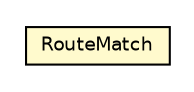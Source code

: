 #!/usr/local/bin/dot
#
# Class diagram 
# Generated by UMLGraph version R5_6-24-gf6e263 (http://www.umlgraph.org/)
#

digraph G {
	edge [fontname="Helvetica",fontsize=10,labelfontname="Helvetica",labelfontsize=10];
	node [fontname="Helvetica",fontsize=10,shape=plaintext];
	nodesep=0.25;
	ranksep=0.5;
	// sabina.route.RouteMatch
	c934 [label=<<table title="sabina.route.RouteMatch" border="0" cellborder="1" cellspacing="0" cellpadding="2" port="p" bgcolor="lemonChiffon" href="./RouteMatch.html">
		<tr><td><table border="0" cellspacing="0" cellpadding="1">
<tr><td align="center" balign="center"> RouteMatch </td></tr>
		</table></td></tr>
		</table>>, URL="./RouteMatch.html", fontname="Helvetica", fontcolor="black", fontsize=9.0];
}


